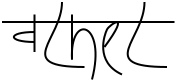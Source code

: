 <?xml version="1.0" encoding="UTF-8"?>
<dia:diagram xmlns:dia="http://www.lysator.liu.se/~alla/dia/">
  <dia:layer name="Background" visible="true" active="true">
    <dia:object type="Standard - BezierLine" version="0" id="O0">
      <dia:attribute name="obj_pos">
        <dia:point val="5.75,3.375"/>
      </dia:attribute>
      <dia:attribute name="obj_bb">
        <dia:rectangle val="4.669,3.325;5.8,3.925"/>
      </dia:attribute>
      <dia:attribute name="bez_points">
        <dia:point val="5.75,3.375"/>
        <dia:point val="4.375,3.375"/>
        <dia:point val="4.375,3.875"/>
        <dia:point val="5.75,3.875"/>
      </dia:attribute>
      <dia:attribute name="corner_types">
        <dia:enum val="0"/>
        <dia:enum val="0"/>
      </dia:attribute>
    </dia:object>
    <dia:object type="Standard - BezierLine" version="0" id="O1">
      <dia:attribute name="obj_pos">
        <dia:point val="7.125,1.875"/>
      </dia:attribute>
      <dia:attribute name="obj_bb">
        <dia:rectangle val="6.235,1.825;8.3,5.175"/>
      </dia:attribute>
      <dia:attribute name="bez_points">
        <dia:point val="7.125,1.875"/>
        <dia:point val="7.125,3.75"/>
        <dia:point val="4.625,5.125"/>
        <dia:point val="8.25,5.125"/>
      </dia:attribute>
      <dia:attribute name="corner_types">
        <dia:enum val="0"/>
        <dia:enum val="0"/>
      </dia:attribute>
    </dia:object>
    <dia:object type="Standard - BezierLine" version="0" id="O2">
      <dia:attribute name="obj_pos">
        <dia:point val="7.625,4.75"/>
      </dia:attribute>
      <dia:attribute name="obj_bb">
        <dia:rectangle val="7.569,3.191;8.853,5.811"/>
      </dia:attribute>
      <dia:attribute name="bez_points">
        <dia:point val="7.625,4.75"/>
        <dia:point val="7.5,2.375"/>
        <dia:point val="9.375,2.875"/>
        <dia:point val="8.625,5.75"/>
      </dia:attribute>
      <dia:attribute name="corner_types">
        <dia:enum val="0"/>
        <dia:enum val="0"/>
      </dia:attribute>
    </dia:object>
    <dia:object type="Standard - BezierLine" version="0" id="O3">
      <dia:attribute name="obj_pos">
        <dia:point val="9.25,4.125"/>
      </dia:attribute>
      <dia:attribute name="obj_bb">
        <dia:rectangle val="9.133,2.84;10.191,5.566"/>
      </dia:attribute>
      <dia:attribute name="bez_points">
        <dia:point val="9.25,4.125"/>
        <dia:point val="10.625,2.25"/>
        <dia:point val="9.5,3"/>
        <dia:point val="9.375,3.25"/>
        <dia:point val="9.25,3.5"/>
        <dia:point val="8.75,4.875"/>
        <dia:point val="10.125,5.5"/>
      </dia:attribute>
      <dia:attribute name="corner_types">
        <dia:enum val="0"/>
        <dia:enum val="0"/>
        <dia:enum val="0"/>
      </dia:attribute>
    </dia:object>
    <dia:object type="Standard - BezierLine" version="0" id="O4">
      <dia:attribute name="obj_pos">
        <dia:point val="11.25,1.875"/>
      </dia:attribute>
      <dia:attribute name="obj_bb">
        <dia:rectangle val="10.36,1.825;12.425,5.175"/>
      </dia:attribute>
      <dia:attribute name="bez_points">
        <dia:point val="11.25,1.875"/>
        <dia:point val="11.25,3.75"/>
        <dia:point val="8.75,5.125"/>
        <dia:point val="12.375,5.125"/>
      </dia:attribute>
      <dia:attribute name="corner_types">
        <dia:enum val="0"/>
        <dia:enum val="0"/>
      </dia:attribute>
    </dia:object>
    <dia:object type="Standard - Line" version="0" id="O5">
      <dia:attribute name="obj_pos">
        <dia:point val="4.125,2.875"/>
      </dia:attribute>
      <dia:attribute name="obj_bb">
        <dia:rectangle val="4.075,2.825;12.8,2.925"/>
      </dia:attribute>
      <dia:attribute name="conn_endpoints">
        <dia:point val="4.125,2.875"/>
        <dia:point val="12.75,2.875"/>
      </dia:attribute>
      <dia:attribute name="numcp">
        <dia:int val="1"/>
      </dia:attribute>
    </dia:object>
    <dia:object type="Standard - Line" version="0" id="O6">
      <dia:attribute name="obj_pos">
        <dia:point val="7.625,4.75"/>
      </dia:attribute>
      <dia:attribute name="obj_bb">
        <dia:rectangle val="7.575,2.45;7.675,4.8"/>
      </dia:attribute>
      <dia:attribute name="conn_endpoints">
        <dia:point val="7.625,4.75"/>
        <dia:point val="7.625,2.5"/>
      </dia:attribute>
      <dia:attribute name="numcp">
        <dia:int val="1"/>
      </dia:attribute>
    </dia:object>
    <dia:object type="Standard - Line" version="0" id="O7">
      <dia:attribute name="obj_pos">
        <dia:point val="5.75,4.375"/>
      </dia:attribute>
      <dia:attribute name="obj_bb">
        <dia:rectangle val="5.7,2.45;5.8,4.425"/>
      </dia:attribute>
      <dia:attribute name="conn_endpoints">
        <dia:point val="5.75,4.375"/>
        <dia:point val="5.75,2.5"/>
      </dia:attribute>
      <dia:attribute name="numcp">
        <dia:int val="1"/>
      </dia:attribute>
    </dia:object>
  </dia:layer>
</dia:diagram>
